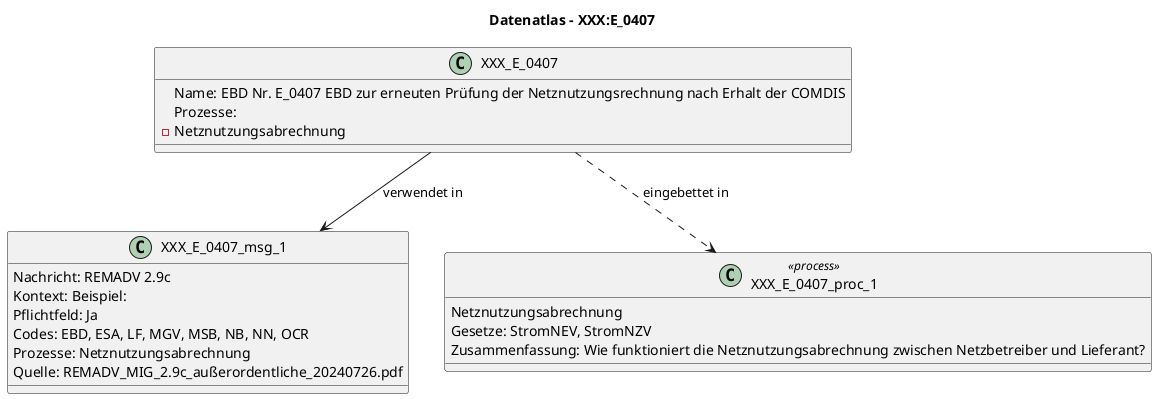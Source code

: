 @startuml
title Datenatlas – XXX:E_0407
class XXX_E_0407 {
  Name: EBD Nr. E_0407 EBD zur erneuten Prüfung der Netznutzungsrechnung nach Erhalt der COMDIS
  Prozesse:
    - Netznutzungsabrechnung
}
class XXX_E_0407_msg_1 {
  Nachricht: REMADV 2.9c
  Kontext: Beispiel:
  Pflichtfeld: Ja
  Codes: EBD, ESA, LF, MGV, MSB, NB, NN, OCR
  Prozesse: Netznutzungsabrechnung
  Quelle: REMADV_MIG_2.9c_außerordentliche_20240726.pdf
}
XXX_E_0407 --> XXX_E_0407_msg_1 : verwendet in
class XXX_E_0407_proc_1 <<process>> {
  Netznutzungsabrechnung
  Gesetze: StromNEV, StromNZV
  Zusammenfassung: Wie funktioniert die Netznutzungsabrechnung zwischen Netzbetreiber und Lieferant?
}
XXX_E_0407 ..> XXX_E_0407_proc_1 : eingebettet in
@enduml